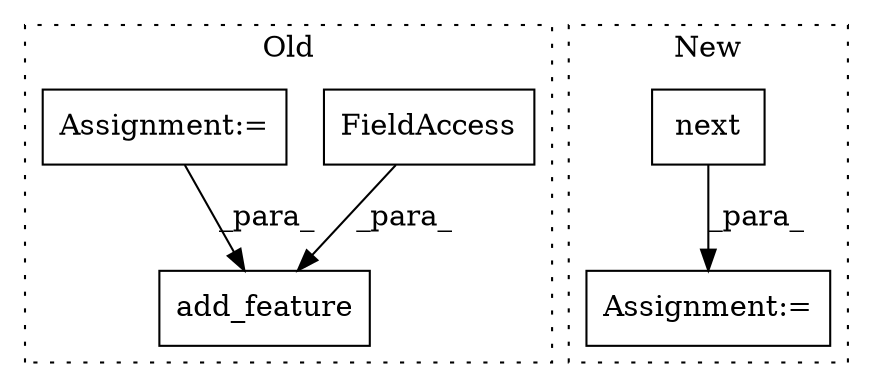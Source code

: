 digraph G {
subgraph cluster0 {
1 [label="add_feature" a="32" s="10617,10681" l="12,1" shape="box"];
3 [label="FieldAccess" a="22" s="10651" l="21" shape="box"];
5 [label="Assignment:=" a="7" s="10489" l="1" shape="box"];
label = "Old";
style="dotted";
}
subgraph cluster1 {
2 [label="next" a="32" s="10439,10471" l="5,1" shape="box"];
4 [label="Assignment:=" a="7" s="10437" l="2" shape="box"];
label = "New";
style="dotted";
}
2 -> 4 [label="_para_"];
3 -> 1 [label="_para_"];
5 -> 1 [label="_para_"];
}